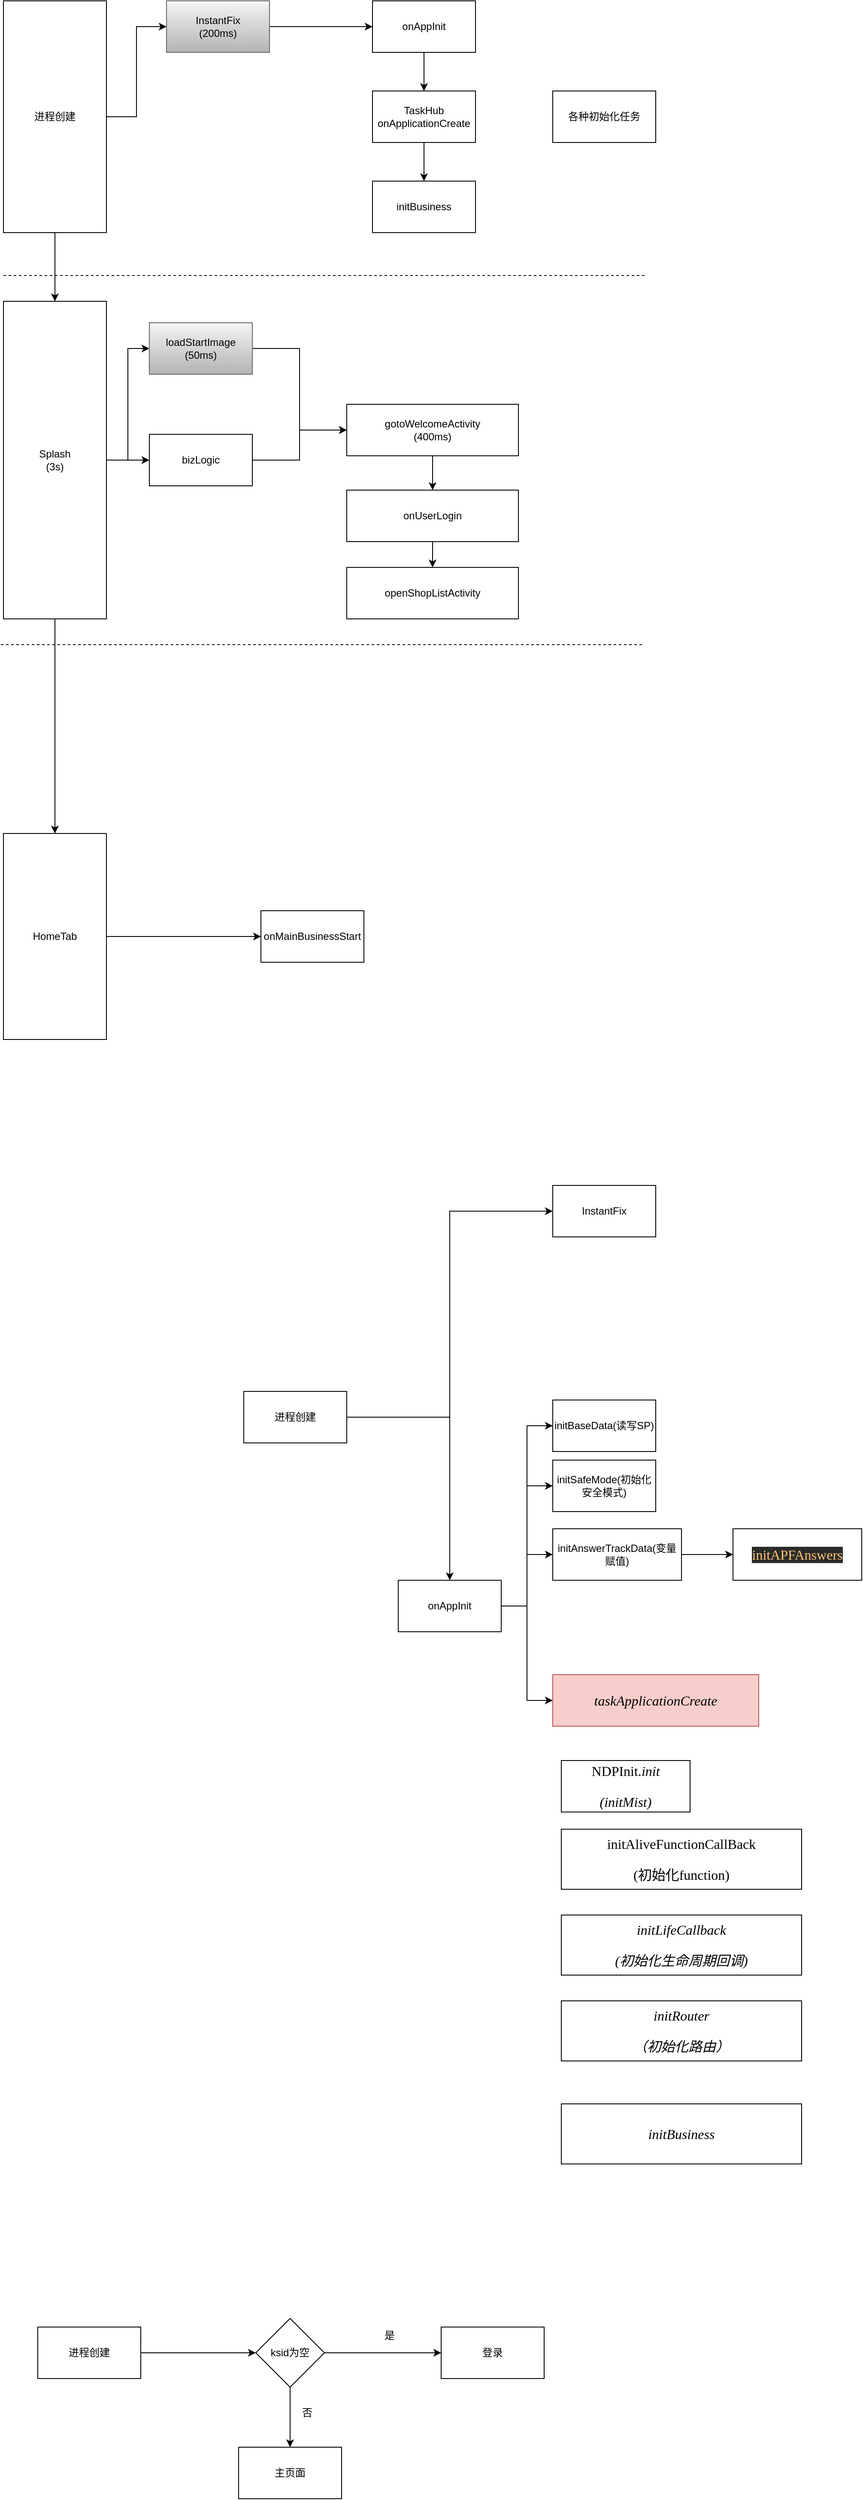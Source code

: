 <mxfile version="14.6.11" type="device"><diagram id="7nA3R-BaLY2LxayD5z1H" name="Page-1"><mxGraphModel dx="1042" dy="582" grid="1" gridSize="10" guides="1" tooltips="1" connect="1" arrows="1" fold="1" page="1" pageScale="1" pageWidth="827" pageHeight="1169" math="0" shadow="0"><root><mxCell id="0"/><mxCell id="1" parent="0"/><mxCell id="pMwvA8_o1vFfDWy_XqUH-5" style="edgeStyle=orthogonalEdgeStyle;rounded=0;orthogonalLoop=1;jettySize=auto;html=1;entryX=0.5;entryY=0;entryDx=0;entryDy=0;" parent="1" source="pMwvA8_o1vFfDWy_XqUH-1" target="pMwvA8_o1vFfDWy_XqUH-2" edge="1"><mxGeometry relative="1" as="geometry"/></mxCell><mxCell id="pMwvA8_o1vFfDWy_XqUH-14" style="edgeStyle=orthogonalEdgeStyle;rounded=0;orthogonalLoop=1;jettySize=auto;html=1;entryX=0;entryY=0.5;entryDx=0;entryDy=0;" parent="1" source="pMwvA8_o1vFfDWy_XqUH-1" target="pMwvA8_o1vFfDWy_XqUH-9" edge="1"><mxGeometry relative="1" as="geometry"/></mxCell><mxCell id="pMwvA8_o1vFfDWy_XqUH-1" value="进程创建" style="rounded=0;whiteSpace=wrap;html=1;" parent="1" vertex="1"><mxGeometry x="80" y="80" width="120" height="270" as="geometry"/></mxCell><mxCell id="pMwvA8_o1vFfDWy_XqUH-17" style="edgeStyle=orthogonalEdgeStyle;rounded=0;orthogonalLoop=1;jettySize=auto;html=1;entryX=0;entryY=0.5;entryDx=0;entryDy=0;" parent="1" source="pMwvA8_o1vFfDWy_XqUH-2" target="pMwvA8_o1vFfDWy_XqUH-15" edge="1"><mxGeometry relative="1" as="geometry"/></mxCell><mxCell id="pMwvA8_o1vFfDWy_XqUH-18" style="edgeStyle=orthogonalEdgeStyle;rounded=0;orthogonalLoop=1;jettySize=auto;html=1;" parent="1" source="pMwvA8_o1vFfDWy_XqUH-2" target="pMwvA8_o1vFfDWy_XqUH-16" edge="1"><mxGeometry relative="1" as="geometry"/></mxCell><mxCell id="pMwvA8_o1vFfDWy_XqUH-2" value="Splash&lt;br&gt;(3s)" style="rounded=0;whiteSpace=wrap;html=1;" parent="1" vertex="1"><mxGeometry x="80" y="430" width="120" height="370" as="geometry"/></mxCell><mxCell id="pMwvA8_o1vFfDWy_XqUH-27" style="edgeStyle=orthogonalEdgeStyle;rounded=0;orthogonalLoop=1;jettySize=auto;html=1;entryX=0.5;entryY=0;entryDx=0;entryDy=0;" parent="1" source="pMwvA8_o1vFfDWy_XqUH-2" target="pMwvA8_o1vFfDWy_XqUH-26" edge="1"><mxGeometry relative="1" as="geometry"><mxPoint x="140" y="930" as="sourcePoint"/></mxGeometry></mxCell><mxCell id="pMwvA8_o1vFfDWy_XqUH-12" style="edgeStyle=orthogonalEdgeStyle;rounded=0;orthogonalLoop=1;jettySize=auto;html=1;entryX=0;entryY=0.5;entryDx=0;entryDy=0;" parent="1" source="pMwvA8_o1vFfDWy_XqUH-9" target="pMwvA8_o1vFfDWy_XqUH-10" edge="1"><mxGeometry relative="1" as="geometry"/></mxCell><mxCell id="pMwvA8_o1vFfDWy_XqUH-9" value="InstantFix&lt;br&gt;(200ms)" style="rounded=0;whiteSpace=wrap;html=1;gradientColor=#b3b3b3;fillColor=#f5f5f5;strokeColor=#666666;" parent="1" vertex="1"><mxGeometry x="270" y="80" width="120" height="60" as="geometry"/></mxCell><mxCell id="pMwvA8_o1vFfDWy_XqUH-20" style="edgeStyle=orthogonalEdgeStyle;rounded=0;orthogonalLoop=1;jettySize=auto;html=1;entryX=0.5;entryY=0;entryDx=0;entryDy=0;" parent="1" source="pMwvA8_o1vFfDWy_XqUH-10" target="pMwvA8_o1vFfDWy_XqUH-19" edge="1"><mxGeometry relative="1" as="geometry"/></mxCell><mxCell id="pMwvA8_o1vFfDWy_XqUH-10" value="onAppInit" style="rounded=0;whiteSpace=wrap;html=1;" parent="1" vertex="1"><mxGeometry x="510" y="80" width="120" height="60" as="geometry"/></mxCell><mxCell id="pMwvA8_o1vFfDWy_XqUH-30" style="edgeStyle=orthogonalEdgeStyle;rounded=0;orthogonalLoop=1;jettySize=auto;html=1;entryX=0;entryY=0.5;entryDx=0;entryDy=0;" parent="1" source="pMwvA8_o1vFfDWy_XqUH-15" target="pMwvA8_o1vFfDWy_XqUH-29" edge="1"><mxGeometry relative="1" as="geometry"/></mxCell><mxCell id="pMwvA8_o1vFfDWy_XqUH-15" value="loadStartImage&lt;br&gt;(50ms)" style="rounded=0;whiteSpace=wrap;html=1;gradientColor=#b3b3b3;fillColor=#f5f5f5;strokeColor=#666666;" parent="1" vertex="1"><mxGeometry x="250" y="455" width="120" height="60" as="geometry"/></mxCell><mxCell id="pMwvA8_o1vFfDWy_XqUH-31" style="edgeStyle=orthogonalEdgeStyle;rounded=0;orthogonalLoop=1;jettySize=auto;html=1;entryX=0;entryY=0.5;entryDx=0;entryDy=0;" parent="1" source="pMwvA8_o1vFfDWy_XqUH-16" target="pMwvA8_o1vFfDWy_XqUH-29" edge="1"><mxGeometry relative="1" as="geometry"/></mxCell><mxCell id="pMwvA8_o1vFfDWy_XqUH-16" value="bizLogic" style="rounded=0;whiteSpace=wrap;html=1;" parent="1" vertex="1"><mxGeometry x="250" y="585" width="120" height="60" as="geometry"/></mxCell><mxCell id="pMwvA8_o1vFfDWy_XqUH-22" style="edgeStyle=orthogonalEdgeStyle;rounded=0;orthogonalLoop=1;jettySize=auto;html=1;" parent="1" source="pMwvA8_o1vFfDWy_XqUH-19" target="pMwvA8_o1vFfDWy_XqUH-21" edge="1"><mxGeometry relative="1" as="geometry"/></mxCell><mxCell id="pMwvA8_o1vFfDWy_XqUH-19" value="TaskHub&lt;br&gt;onApplicationCreate" style="rounded=0;whiteSpace=wrap;html=1;" parent="1" vertex="1"><mxGeometry x="510" y="185" width="120" height="60" as="geometry"/></mxCell><mxCell id="pMwvA8_o1vFfDWy_XqUH-21" value="initBusiness" style="rounded=0;whiteSpace=wrap;html=1;" parent="1" vertex="1"><mxGeometry x="510" y="290" width="120" height="60" as="geometry"/></mxCell><mxCell id="pMwvA8_o1vFfDWy_XqUH-23" value="" style="endArrow=none;dashed=1;html=1;" parent="1" edge="1"><mxGeometry width="50" height="50" relative="1" as="geometry"><mxPoint x="80" y="400" as="sourcePoint"/><mxPoint x="830" y="400" as="targetPoint"/></mxGeometry></mxCell><mxCell id="pMwvA8_o1vFfDWy_XqUH-24" value="" style="endArrow=none;dashed=1;html=1;" parent="1" edge="1"><mxGeometry width="50" height="50" relative="1" as="geometry"><mxPoint x="77" y="830" as="sourcePoint"/><mxPoint x="827" y="830" as="targetPoint"/></mxGeometry></mxCell><mxCell id="pMwvA8_o1vFfDWy_XqUH-40" style="edgeStyle=orthogonalEdgeStyle;rounded=0;orthogonalLoop=1;jettySize=auto;html=1;entryX=0;entryY=0.5;entryDx=0;entryDy=0;" parent="1" source="pMwvA8_o1vFfDWy_XqUH-26" target="pMwvA8_o1vFfDWy_XqUH-38" edge="1"><mxGeometry relative="1" as="geometry"/></mxCell><mxCell id="pMwvA8_o1vFfDWy_XqUH-26" value="HomeTab" style="rounded=0;whiteSpace=wrap;html=1;" parent="1" vertex="1"><mxGeometry x="80" y="1050" width="120" height="240" as="geometry"/></mxCell><mxCell id="pMwvA8_o1vFfDWy_XqUH-34" style="edgeStyle=orthogonalEdgeStyle;rounded=0;orthogonalLoop=1;jettySize=auto;html=1;entryX=0.5;entryY=0;entryDx=0;entryDy=0;" parent="1" source="pMwvA8_o1vFfDWy_XqUH-29" target="pMwvA8_o1vFfDWy_XqUH-33" edge="1"><mxGeometry relative="1" as="geometry"/></mxCell><mxCell id="pMwvA8_o1vFfDWy_XqUH-29" value="gotoWelcomeActivity&lt;br&gt;(400ms)" style="rounded=0;whiteSpace=wrap;html=1;" parent="1" vertex="1"><mxGeometry x="480" y="550" width="200" height="60" as="geometry"/></mxCell><mxCell id="pMwvA8_o1vFfDWy_XqUH-32" value="各种初始化任务" style="rounded=0;whiteSpace=wrap;html=1;" parent="1" vertex="1"><mxGeometry x="720" y="185" width="120" height="60" as="geometry"/></mxCell><mxCell id="pMwvA8_o1vFfDWy_XqUH-37" style="edgeStyle=orthogonalEdgeStyle;rounded=0;orthogonalLoop=1;jettySize=auto;html=1;entryX=0.5;entryY=0;entryDx=0;entryDy=0;" parent="1" source="pMwvA8_o1vFfDWy_XqUH-33" target="pMwvA8_o1vFfDWy_XqUH-36" edge="1"><mxGeometry relative="1" as="geometry"/></mxCell><mxCell id="pMwvA8_o1vFfDWy_XqUH-33" value="onUserLogin" style="rounded=0;whiteSpace=wrap;html=1;" parent="1" vertex="1"><mxGeometry x="480" y="650" width="200" height="60" as="geometry"/></mxCell><mxCell id="pMwvA8_o1vFfDWy_XqUH-36" value="openShopListActivity" style="rounded=0;whiteSpace=wrap;html=1;" parent="1" vertex="1"><mxGeometry x="480" y="740" width="200" height="60" as="geometry"/></mxCell><mxCell id="pMwvA8_o1vFfDWy_XqUH-38" value="onMainBusinessStart" style="rounded=0;whiteSpace=wrap;html=1;" parent="1" vertex="1"><mxGeometry x="380" y="1140" width="120" height="60" as="geometry"/></mxCell><mxCell id="-342pYyLM0Jt4Ibkbcb4-5" style="edgeStyle=orthogonalEdgeStyle;rounded=0;orthogonalLoop=1;jettySize=auto;html=1;entryX=0;entryY=0.5;entryDx=0;entryDy=0;" parent="1" source="-342pYyLM0Jt4Ibkbcb4-2" target="-342pYyLM0Jt4Ibkbcb4-3" edge="1"><mxGeometry relative="1" as="geometry"/></mxCell><mxCell id="-342pYyLM0Jt4Ibkbcb4-6" style="edgeStyle=orthogonalEdgeStyle;rounded=0;orthogonalLoop=1;jettySize=auto;html=1;" parent="1" source="-342pYyLM0Jt4Ibkbcb4-2" target="-342pYyLM0Jt4Ibkbcb4-4" edge="1"><mxGeometry relative="1" as="geometry"/></mxCell><mxCell id="-342pYyLM0Jt4Ibkbcb4-2" value="进程创建" style="rounded=0;whiteSpace=wrap;html=1;" parent="1" vertex="1"><mxGeometry x="360" y="1700" width="120" height="60" as="geometry"/></mxCell><mxCell id="-342pYyLM0Jt4Ibkbcb4-3" value="InstantFix" style="rounded=0;whiteSpace=wrap;html=1;" parent="1" vertex="1"><mxGeometry x="720" y="1460" width="120" height="60" as="geometry"/></mxCell><mxCell id="-342pYyLM0Jt4Ibkbcb4-12" style="edgeStyle=orthogonalEdgeStyle;rounded=0;orthogonalLoop=1;jettySize=auto;html=1;entryX=0;entryY=0.5;entryDx=0;entryDy=0;" parent="1" source="-342pYyLM0Jt4Ibkbcb4-4" target="-342pYyLM0Jt4Ibkbcb4-7" edge="1"><mxGeometry relative="1" as="geometry"/></mxCell><mxCell id="-342pYyLM0Jt4Ibkbcb4-13" style="edgeStyle=orthogonalEdgeStyle;rounded=0;orthogonalLoop=1;jettySize=auto;html=1;entryX=0;entryY=0.5;entryDx=0;entryDy=0;" parent="1" source="-342pYyLM0Jt4Ibkbcb4-4" target="-342pYyLM0Jt4Ibkbcb4-8" edge="1"><mxGeometry relative="1" as="geometry"/></mxCell><mxCell id="-342pYyLM0Jt4Ibkbcb4-14" style="edgeStyle=orthogonalEdgeStyle;rounded=0;orthogonalLoop=1;jettySize=auto;html=1;entryX=0;entryY=0.5;entryDx=0;entryDy=0;" parent="1" source="-342pYyLM0Jt4Ibkbcb4-4" target="-342pYyLM0Jt4Ibkbcb4-11" edge="1"><mxGeometry relative="1" as="geometry"/></mxCell><mxCell id="-342pYyLM0Jt4Ibkbcb4-19" style="edgeStyle=orthogonalEdgeStyle;rounded=0;orthogonalLoop=1;jettySize=auto;html=1;entryX=0;entryY=0.5;entryDx=0;entryDy=0;" parent="1" source="-342pYyLM0Jt4Ibkbcb4-4" target="-342pYyLM0Jt4Ibkbcb4-18" edge="1"><mxGeometry relative="1" as="geometry"/></mxCell><mxCell id="-342pYyLM0Jt4Ibkbcb4-4" value="onAppInit" style="rounded=0;whiteSpace=wrap;html=1;" parent="1" vertex="1"><mxGeometry x="540" y="1920" width="120" height="60" as="geometry"/></mxCell><mxCell id="-342pYyLM0Jt4Ibkbcb4-7" value="initBaseData(读写SP)" style="rounded=0;whiteSpace=wrap;html=1;" parent="1" vertex="1"><mxGeometry x="720" y="1710" width="120" height="60" as="geometry"/></mxCell><mxCell id="-342pYyLM0Jt4Ibkbcb4-8" value="initSafeMode(初始化安全模式)" style="rounded=0;whiteSpace=wrap;html=1;" parent="1" vertex="1"><mxGeometry x="720" y="1780" width="120" height="60" as="geometry"/></mxCell><mxCell id="-342pYyLM0Jt4Ibkbcb4-17" style="edgeStyle=orthogonalEdgeStyle;rounded=0;orthogonalLoop=1;jettySize=auto;html=1;entryX=0;entryY=0.5;entryDx=0;entryDy=0;" parent="1" source="-342pYyLM0Jt4Ibkbcb4-11" target="-342pYyLM0Jt4Ibkbcb4-16" edge="1"><mxGeometry relative="1" as="geometry"/></mxCell><mxCell id="-342pYyLM0Jt4Ibkbcb4-11" value="initAnswerTrackData(变量赋值)" style="rounded=0;whiteSpace=wrap;html=1;" parent="1" vertex="1"><mxGeometry x="720" y="1860" width="150" height="60" as="geometry"/></mxCell><mxCell id="-342pYyLM0Jt4Ibkbcb4-16" value="&lt;pre style=&quot;background-color: #2b2b2b ; color: #a9b7c6 ; font-family: &amp;#34;menlo&amp;#34; ; font-size: 12.0pt&quot;&gt;&lt;span style=&quot;color: #ffc66d&quot;&gt;initAPFAnswers&lt;/span&gt;&lt;/pre&gt;" style="rounded=0;whiteSpace=wrap;html=1;" parent="1" vertex="1"><mxGeometry x="930" y="1860" width="150" height="60" as="geometry"/></mxCell><mxCell id="-342pYyLM0Jt4Ibkbcb4-18" value="&lt;pre style=&quot;font-family: &amp;#34;menlo&amp;#34; ; font-size: 12pt&quot;&gt;&lt;span style=&quot;font-style: italic&quot;&gt;taskApplicationCreate&lt;/span&gt;&lt;/pre&gt;" style="rounded=0;whiteSpace=wrap;html=1;fillColor=#f8cecc;strokeColor=#b85450;" parent="1" vertex="1"><mxGeometry x="720" y="2030" width="240" height="60" as="geometry"/></mxCell><mxCell id="-342pYyLM0Jt4Ibkbcb4-20" value="&lt;pre style=&quot;font-family: &amp;#34;menlo&amp;#34; ; font-size: 12pt&quot;&gt;NDPInit.&lt;span style=&quot;font-style: italic&quot;&gt;init&lt;/span&gt;&lt;/pre&gt;&lt;pre style=&quot;font-family: &amp;#34;menlo&amp;#34; ; font-size: 12pt&quot;&gt;&lt;span style=&quot;font-style: italic&quot;&gt;(initMist)&lt;/span&gt;&lt;/pre&gt;" style="rounded=0;whiteSpace=wrap;html=1;" parent="1" vertex="1"><mxGeometry x="730" y="2130" width="150" height="60" as="geometry"/></mxCell><mxCell id="-342pYyLM0Jt4Ibkbcb4-21" value="&lt;pre style=&quot;font-family: &amp;#34;menlo&amp;#34; ; font-size: 12pt&quot;&gt;&lt;pre style=&quot;font-family: &amp;#34;menlo&amp;#34; ; font-size: 12pt&quot;&gt;initAliveFunctionCallBack&lt;/pre&gt;&lt;pre style=&quot;font-family: &amp;#34;menlo&amp;#34; ; font-size: 12pt&quot;&gt;(初始化function)&lt;/pre&gt;&lt;/pre&gt;" style="rounded=0;whiteSpace=wrap;html=1;" parent="1" vertex="1"><mxGeometry x="730" y="2210" width="280" height="70" as="geometry"/></mxCell><mxCell id="-342pYyLM0Jt4Ibkbcb4-22" value="&lt;pre style=&quot;font-family: &amp;#34;menlo&amp;#34; ; font-size: 12pt&quot;&gt;&lt;pre style=&quot;font-family: &amp;#34;menlo&amp;#34; ; font-size: 12pt&quot;&gt;&lt;pre style=&quot;font-family: &amp;#34;menlo&amp;#34; ; font-size: 12pt&quot;&gt;&lt;span style=&quot;font-style: italic&quot;&gt;initLifeCallback&lt;/span&gt;&lt;/pre&gt;&lt;pre style=&quot;font-family: &amp;#34;menlo&amp;#34; ; font-size: 12pt&quot;&gt;&lt;span style=&quot;font-style: italic&quot;&gt;(初始化生命周期回调)&lt;/span&gt;&lt;/pre&gt;&lt;/pre&gt;&lt;/pre&gt;" style="rounded=0;whiteSpace=wrap;html=1;" parent="1" vertex="1"><mxGeometry x="730" y="2310" width="280" height="70" as="geometry"/></mxCell><mxCell id="-342pYyLM0Jt4Ibkbcb4-23" value="&lt;pre style=&quot;font-family: &amp;#34;menlo&amp;#34; ; font-size: 12pt&quot;&gt;&lt;pre style=&quot;font-family: &amp;#34;menlo&amp;#34; ; font-size: 12pt&quot;&gt;&lt;pre style=&quot;font-family: &amp;#34;menlo&amp;#34; ; font-size: 12pt&quot;&gt;&lt;pre style=&quot;font-family: &amp;#34;menlo&amp;#34; ; font-size: 12pt&quot;&gt;&lt;span style=&quot;font-style: italic&quot;&gt;initRouter&lt;/span&gt;&lt;/pre&gt;&lt;pre style=&quot;font-family: &amp;#34;menlo&amp;#34; ; font-size: 12pt&quot;&gt;&lt;span style=&quot;font-style: italic&quot;&gt;（初始化路由）&lt;/span&gt;&lt;/pre&gt;&lt;/pre&gt;&lt;/pre&gt;&lt;/pre&gt;" style="rounded=0;whiteSpace=wrap;html=1;" parent="1" vertex="1"><mxGeometry x="730" y="2410" width="280" height="70" as="geometry"/></mxCell><mxCell id="-342pYyLM0Jt4Ibkbcb4-24" value="&lt;pre style=&quot;font-family: &amp;#34;menlo&amp;#34; ; font-size: 12pt&quot;&gt;&lt;pre style=&quot;font-family: &amp;#34;menlo&amp;#34; ; font-size: 12pt&quot;&gt;&lt;pre style=&quot;font-family: &amp;#34;menlo&amp;#34; ; font-size: 12pt&quot;&gt;&lt;pre style=&quot;font-family: &amp;#34;menlo&amp;#34; ; font-size: 12pt&quot;&gt;&lt;pre style=&quot;font-family: &amp;#34;menlo&amp;#34; ; font-size: 12pt&quot;&gt;&lt;span style=&quot;font-style: italic&quot;&gt;initBusiness&lt;/span&gt;&lt;/pre&gt;&lt;/pre&gt;&lt;/pre&gt;&lt;/pre&gt;&lt;/pre&gt;" style="rounded=0;whiteSpace=wrap;html=1;" parent="1" vertex="1"><mxGeometry x="730" y="2530" width="280" height="70" as="geometry"/></mxCell><mxCell id="MUrV7kiOQr_2eB6iAihl-3" style="edgeStyle=orthogonalEdgeStyle;rounded=0;orthogonalLoop=1;jettySize=auto;html=1;entryX=0;entryY=0.5;entryDx=0;entryDy=0;" edge="1" parent="1" source="MUrV7kiOQr_2eB6iAihl-1" target="MUrV7kiOQr_2eB6iAihl-2"><mxGeometry relative="1" as="geometry"/></mxCell><mxCell id="MUrV7kiOQr_2eB6iAihl-1" value="进程创建" style="rounded=0;whiteSpace=wrap;html=1;" vertex="1" parent="1"><mxGeometry x="120" y="2790" width="120" height="60" as="geometry"/></mxCell><mxCell id="MUrV7kiOQr_2eB6iAihl-5" style="edgeStyle=orthogonalEdgeStyle;rounded=0;orthogonalLoop=1;jettySize=auto;html=1;entryX=0;entryY=0.5;entryDx=0;entryDy=0;" edge="1" parent="1" source="MUrV7kiOQr_2eB6iAihl-2" target="MUrV7kiOQr_2eB6iAihl-4"><mxGeometry relative="1" as="geometry"/></mxCell><mxCell id="MUrV7kiOQr_2eB6iAihl-7" style="edgeStyle=orthogonalEdgeStyle;rounded=0;orthogonalLoop=1;jettySize=auto;html=1;entryX=0.5;entryY=0;entryDx=0;entryDy=0;" edge="1" parent="1" source="MUrV7kiOQr_2eB6iAihl-2" target="MUrV7kiOQr_2eB6iAihl-6"><mxGeometry relative="1" as="geometry"/></mxCell><mxCell id="MUrV7kiOQr_2eB6iAihl-2" value="ksid为空" style="rhombus;whiteSpace=wrap;html=1;" vertex="1" parent="1"><mxGeometry x="374" y="2780" width="80" height="80" as="geometry"/></mxCell><mxCell id="MUrV7kiOQr_2eB6iAihl-4" value="登录" style="rounded=0;whiteSpace=wrap;html=1;" vertex="1" parent="1"><mxGeometry x="590" y="2790" width="120" height="60" as="geometry"/></mxCell><mxCell id="MUrV7kiOQr_2eB6iAihl-6" value="主页面" style="rounded=0;whiteSpace=wrap;html=1;" vertex="1" parent="1"><mxGeometry x="354" y="2930" width="120" height="60" as="geometry"/></mxCell><mxCell id="MUrV7kiOQr_2eB6iAihl-8" value="是" style="text;html=1;strokeColor=none;fillColor=none;align=center;verticalAlign=middle;whiteSpace=wrap;rounded=0;" vertex="1" parent="1"><mxGeometry x="510" y="2790" width="40" height="20" as="geometry"/></mxCell><mxCell id="MUrV7kiOQr_2eB6iAihl-9" value="否" style="text;html=1;strokeColor=none;fillColor=none;align=center;verticalAlign=middle;whiteSpace=wrap;rounded=0;" vertex="1" parent="1"><mxGeometry x="414" y="2880" width="40" height="20" as="geometry"/></mxCell></root></mxGraphModel></diagram></mxfile>